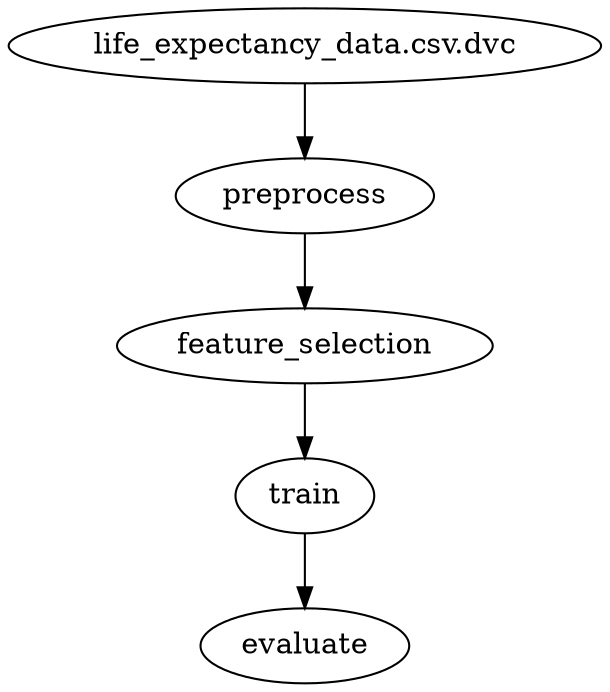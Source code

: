 strict digraph {
"preprocess";
"feature_selection";
"train";
"evaluate";
"life_expectancy_data.csv.dvc";
"preprocess" -> "feature_selection";
"feature_selection" -> "train";
"train" -> "evaluate";
"life_expectancy_data.csv.dvc" -> "preprocess";
}

